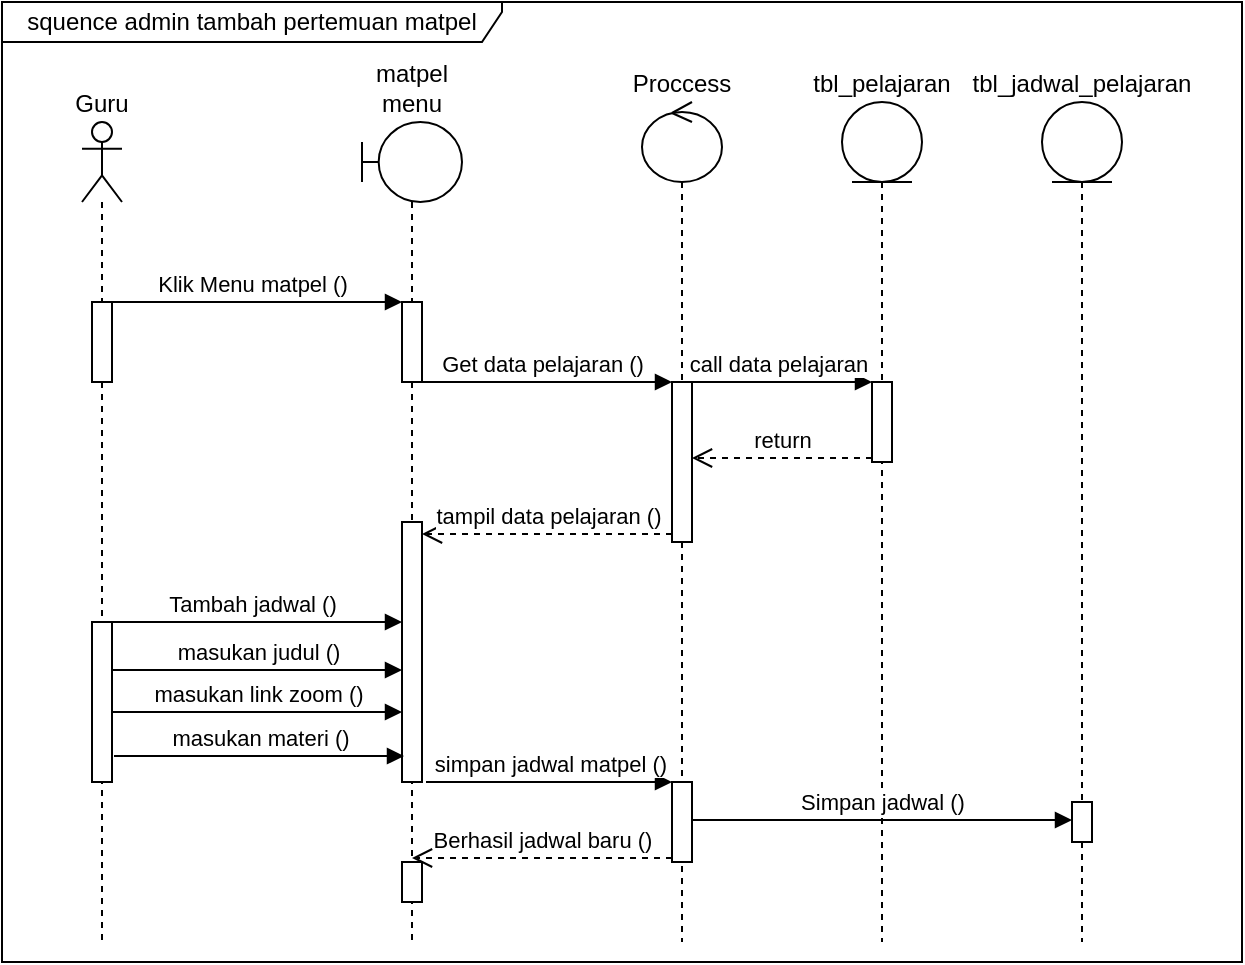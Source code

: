 <mxfile version="17.4.2" type="device"><diagram id="YW04OZU-iOZI01nlNQxz" name="Page-1"><mxGraphModel dx="862" dy="553" grid="1" gridSize="10" guides="1" tooltips="1" connect="1" arrows="1" fold="1" page="1" pageScale="1" pageWidth="850" pageHeight="1100" math="0" shadow="0"><root><mxCell id="0"/><mxCell id="1" parent="0"/><mxCell id="RFjXHHfzHuAORrrQnQT8-1" value="matpel menu" style="shape=umlLifeline;participant=umlBoundary;perimeter=lifelinePerimeter;whiteSpace=wrap;html=1;container=1;collapsible=0;recursiveResize=0;verticalAlign=bottom;spacingTop=36;outlineConnect=0;labelPosition=center;verticalLabelPosition=top;align=center;fontSize=12;" parent="1" vertex="1"><mxGeometry x="270" y="150" width="50" height="410" as="geometry"/></mxCell><mxCell id="gpz6towrVBmVh9Wy9PKK-2" value="" style="html=1;points=[];perimeter=orthogonalPerimeter;" parent="RFjXHHfzHuAORrrQnQT8-1" vertex="1"><mxGeometry x="20" y="90" width="10" height="40" as="geometry"/></mxCell><mxCell id="gpz6towrVBmVh9Wy9PKK-12" value="" style="html=1;points=[];perimeter=orthogonalPerimeter;" parent="RFjXHHfzHuAORrrQnQT8-1" vertex="1"><mxGeometry x="20" y="200" width="10" height="130" as="geometry"/></mxCell><mxCell id="gpz6towrVBmVh9Wy9PKK-24" value="" style="html=1;points=[];perimeter=orthogonalPerimeter;" parent="RFjXHHfzHuAORrrQnQT8-1" vertex="1"><mxGeometry x="20" y="370" width="10" height="20" as="geometry"/></mxCell><mxCell id="RFjXHHfzHuAORrrQnQT8-4" value="Proccess" style="shape=umlLifeline;participant=umlControl;perimeter=lifelinePerimeter;whiteSpace=wrap;html=1;container=1;collapsible=0;recursiveResize=0;verticalAlign=bottom;spacingTop=36;outlineConnect=0;fontSize=12;labelPosition=center;verticalLabelPosition=top;align=center;" parent="1" vertex="1"><mxGeometry x="410" y="140" width="40" height="420" as="geometry"/></mxCell><mxCell id="gpz6towrVBmVh9Wy9PKK-5" value="" style="html=1;points=[];perimeter=orthogonalPerimeter;" parent="RFjXHHfzHuAORrrQnQT8-4" vertex="1"><mxGeometry x="15" y="140" width="10" height="80" as="geometry"/></mxCell><mxCell id="gpz6towrVBmVh9Wy9PKK-21" value="" style="html=1;points=[];perimeter=orthogonalPerimeter;" parent="RFjXHHfzHuAORrrQnQT8-4" vertex="1"><mxGeometry x="15" y="340" width="10" height="40" as="geometry"/></mxCell><mxCell id="RFjXHHfzHuAORrrQnQT8-8" value="tbl_pelajaran" style="shape=umlLifeline;participant=umlEntity;perimeter=lifelinePerimeter;whiteSpace=wrap;html=1;container=1;collapsible=0;recursiveResize=0;verticalAlign=bottom;spacingTop=36;outlineConnect=0;fontSize=12;labelPosition=center;verticalLabelPosition=top;align=center;" parent="1" vertex="1"><mxGeometry x="510" y="140" width="40" height="420" as="geometry"/></mxCell><mxCell id="gpz6towrVBmVh9Wy9PKK-9" value="" style="html=1;points=[];perimeter=orthogonalPerimeter;" parent="RFjXHHfzHuAORrrQnQT8-8" vertex="1"><mxGeometry x="15" y="140" width="10" height="40" as="geometry"/></mxCell><mxCell id="RFjXHHfzHuAORrrQnQT8-10" value="Guru" style="shape=umlLifeline;participant=umlActor;perimeter=lifelinePerimeter;whiteSpace=wrap;html=1;container=1;collapsible=0;recursiveResize=0;verticalAlign=bottom;spacingTop=36;outlineConnect=0;fontSize=12;labelPosition=center;verticalLabelPosition=top;align=center;" parent="1" vertex="1"><mxGeometry x="130" y="150" width="20" height="410" as="geometry"/></mxCell><mxCell id="gpz6towrVBmVh9Wy9PKK-1" value="" style="html=1;points=[];perimeter=orthogonalPerimeter;" parent="RFjXHHfzHuAORrrQnQT8-10" vertex="1"><mxGeometry x="5" y="90" width="10" height="40" as="geometry"/></mxCell><mxCell id="gpz6towrVBmVh9Wy9PKK-13" value="" style="html=1;points=[];perimeter=orthogonalPerimeter;" parent="RFjXHHfzHuAORrrQnQT8-10" vertex="1"><mxGeometry x="5" y="250" width="10" height="80" as="geometry"/></mxCell><mxCell id="RFjXHHfzHuAORrrQnQT8-40" value="squence admin tambah pertemuan matpel" style="shape=umlFrame;whiteSpace=wrap;html=1;width=250;height=20;" parent="1" vertex="1"><mxGeometry x="90" y="90" width="620" height="480" as="geometry"/></mxCell><mxCell id="gpz6towrVBmVh9Wy9PKK-3" value="Klik Menu matpel ()" style="html=1;verticalAlign=bottom;endArrow=block;entryX=0;entryY=0;rounded=0;" parent="1" source="RFjXHHfzHuAORrrQnQT8-10" target="gpz6towrVBmVh9Wy9PKK-2" edge="1"><mxGeometry relative="1" as="geometry"><mxPoint x="190" y="240" as="sourcePoint"/></mxGeometry></mxCell><mxCell id="gpz6towrVBmVh9Wy9PKK-6" value="Get data pelajaran ()" style="html=1;verticalAlign=bottom;endArrow=block;entryX=0;entryY=0;rounded=0;" parent="1" source="RFjXHHfzHuAORrrQnQT8-1" target="gpz6towrVBmVh9Wy9PKK-5" edge="1"><mxGeometry relative="1" as="geometry"><mxPoint x="325" y="280" as="sourcePoint"/></mxGeometry></mxCell><mxCell id="gpz6towrVBmVh9Wy9PKK-11" value="return" style="html=1;verticalAlign=bottom;endArrow=open;dashed=1;endSize=8;exitX=0;exitY=0.95;rounded=0;" parent="1" source="gpz6towrVBmVh9Wy9PKK-9" target="gpz6towrVBmVh9Wy9PKK-5" edge="1"><mxGeometry relative="1" as="geometry"><mxPoint x="400" y="320" as="targetPoint"/></mxGeometry></mxCell><mxCell id="gpz6towrVBmVh9Wy9PKK-10" value="call data pelajaran" style="html=1;verticalAlign=bottom;endArrow=block;entryX=0;entryY=0;rounded=0;" parent="1" source="RFjXHHfzHuAORrrQnQT8-4" target="gpz6towrVBmVh9Wy9PKK-9" edge="1"><mxGeometry relative="1" as="geometry"><mxPoint x="455" y="280" as="sourcePoint"/></mxGeometry></mxCell><mxCell id="gpz6towrVBmVh9Wy9PKK-7" value="tampil data pelajaran ()" style="html=1;verticalAlign=bottom;endArrow=open;dashed=1;endSize=8;exitX=0;exitY=0.95;rounded=0;" parent="1" source="gpz6towrVBmVh9Wy9PKK-5" edge="1"><mxGeometry relative="1" as="geometry"><mxPoint x="300" y="356" as="targetPoint"/></mxGeometry></mxCell><mxCell id="gpz6towrVBmVh9Wy9PKK-14" value="Tambah jadwal ()" style="html=1;verticalAlign=bottom;endArrow=block;rounded=0;" parent="1" target="gpz6towrVBmVh9Wy9PKK-12" edge="1"><mxGeometry width="80" relative="1" as="geometry"><mxPoint x="140" y="400" as="sourcePoint"/><mxPoint x="230" y="400" as="targetPoint"/></mxGeometry></mxCell><mxCell id="gpz6towrVBmVh9Wy9PKK-15" value="masukan judul ()" style="html=1;verticalAlign=bottom;endArrow=block;rounded=0;" parent="1" edge="1"><mxGeometry width="80" relative="1" as="geometry"><mxPoint x="145" y="424" as="sourcePoint"/><mxPoint x="290" y="424" as="targetPoint"/></mxGeometry></mxCell><mxCell id="gpz6towrVBmVh9Wy9PKK-16" value="masukan link zoom ()" style="html=1;verticalAlign=bottom;endArrow=block;rounded=0;" parent="1" edge="1"><mxGeometry width="80" relative="1" as="geometry"><mxPoint x="145" y="445" as="sourcePoint"/><mxPoint x="290" y="445" as="targetPoint"/></mxGeometry></mxCell><mxCell id="gpz6towrVBmVh9Wy9PKK-18" value="masukan materi ()" style="html=1;verticalAlign=bottom;endArrow=block;rounded=0;" parent="1" edge="1"><mxGeometry width="80" relative="1" as="geometry"><mxPoint x="146" y="467" as="sourcePoint"/><mxPoint x="291" y="467" as="targetPoint"/></mxGeometry></mxCell><mxCell id="gpz6towrVBmVh9Wy9PKK-19" value="tbl_jadwal_pelajaran" style="shape=umlLifeline;participant=umlEntity;perimeter=lifelinePerimeter;whiteSpace=wrap;html=1;container=1;collapsible=0;recursiveResize=0;verticalAlign=bottom;spacingTop=36;outlineConnect=0;fontSize=12;labelPosition=center;verticalLabelPosition=top;align=center;" parent="1" vertex="1"><mxGeometry x="610" y="140" width="40" height="420" as="geometry"/></mxCell><mxCell id="gpz6towrVBmVh9Wy9PKK-25" value="" style="html=1;points=[];perimeter=orthogonalPerimeter;" parent="gpz6towrVBmVh9Wy9PKK-19" vertex="1"><mxGeometry x="15" y="350" width="10" height="20" as="geometry"/></mxCell><mxCell id="gpz6towrVBmVh9Wy9PKK-22" value="simpan jadwal matpel ()" style="html=1;verticalAlign=bottom;endArrow=block;entryX=0;entryY=0;rounded=0;exitX=1.2;exitY=1;exitDx=0;exitDy=0;exitPerimeter=0;" parent="1" source="gpz6towrVBmVh9Wy9PKK-12" target="gpz6towrVBmVh9Wy9PKK-21" edge="1"><mxGeometry relative="1" as="geometry"><mxPoint x="325" y="480" as="sourcePoint"/></mxGeometry></mxCell><mxCell id="gpz6towrVBmVh9Wy9PKK-23" value="Berhasil jadwal baru ()" style="html=1;verticalAlign=bottom;endArrow=open;dashed=1;endSize=8;exitX=0;exitY=0.95;rounded=0;" parent="1" source="gpz6towrVBmVh9Wy9PKK-21" target="RFjXHHfzHuAORrrQnQT8-1" edge="1"><mxGeometry relative="1" as="geometry"><mxPoint x="340" y="520" as="targetPoint"/></mxGeometry></mxCell><mxCell id="gpz6towrVBmVh9Wy9PKK-26" value="Simpan jadwal ()" style="html=1;verticalAlign=bottom;endArrow=block;rounded=0;entryX=0;entryY=0.45;entryDx=0;entryDy=0;entryPerimeter=0;" parent="1" source="gpz6towrVBmVh9Wy9PKK-21" target="gpz6towrVBmVh9Wy9PKK-25" edge="1"><mxGeometry width="80" relative="1" as="geometry"><mxPoint x="440" y="500" as="sourcePoint"/><mxPoint x="620" y="500" as="targetPoint"/></mxGeometry></mxCell></root></mxGraphModel></diagram></mxfile>